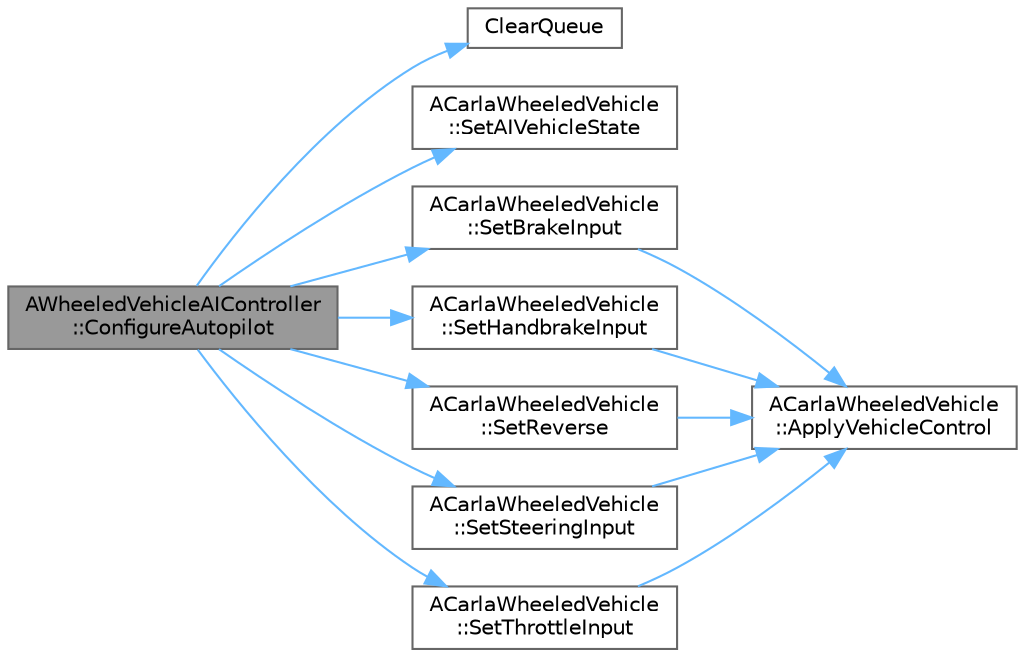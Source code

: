 digraph "AWheeledVehicleAIController::ConfigureAutopilot"
{
 // INTERACTIVE_SVG=YES
 // LATEX_PDF_SIZE
  bgcolor="transparent";
  edge [fontname=Helvetica,fontsize=10,labelfontname=Helvetica,labelfontsize=10];
  node [fontname=Helvetica,fontsize=10,shape=box,height=0.2,width=0.4];
  rankdir="LR";
  Node1 [id="Node000001",label="AWheeledVehicleAIController\l::ConfigureAutopilot",height=0.2,width=0.4,color="gray40", fillcolor="grey60", style="filled", fontcolor="black",tooltip=" "];
  Node1 -> Node2 [id="edge1_Node000001_Node000002",color="steelblue1",style="solid",tooltip=" "];
  Node2 [id="Node000002",label="ClearQueue",height=0.2,width=0.4,color="grey40", fillcolor="white", style="filled",URL="$d8/de0/WheeledVehicleAIController_8cpp.html#ab9ac127e37ab6847232563c41023b95f",tooltip=" "];
  Node1 -> Node3 [id="edge2_Node000001_Node000003",color="steelblue1",style="solid",tooltip=" "];
  Node3 [id="Node000003",label="ACarlaWheeledVehicle\l::SetAIVehicleState",height=0.2,width=0.4,color="grey40", fillcolor="white", style="filled",URL="$d5/d70/classACarlaWheeledVehicle.html#a16e21eb67c7a0d681cb08461fe5b12d9",tooltip=" "];
  Node1 -> Node4 [id="edge3_Node000001_Node000004",color="steelblue1",style="solid",tooltip=" "];
  Node4 [id="Node000004",label="ACarlaWheeledVehicle\l::SetBrakeInput",height=0.2,width=0.4,color="grey40", fillcolor="white", style="filled",URL="$d5/d70/classACarlaWheeledVehicle.html#a7875f3df32426e9a3d2fe5ad26d66394",tooltip=" "];
  Node4 -> Node5 [id="edge4_Node000004_Node000005",color="steelblue1",style="solid",tooltip=" "];
  Node5 [id="Node000005",label="ACarlaWheeledVehicle\l::ApplyVehicleControl",height=0.2,width=0.4,color="grey40", fillcolor="white", style="filled",URL="$d5/d70/classACarlaWheeledVehicle.html#ab4b3d9f052562127d457c33368449cf6",tooltip=" "];
  Node1 -> Node6 [id="edge5_Node000001_Node000006",color="steelblue1",style="solid",tooltip=" "];
  Node6 [id="Node000006",label="ACarlaWheeledVehicle\l::SetHandbrakeInput",height=0.2,width=0.4,color="grey40", fillcolor="white", style="filled",URL="$d5/d70/classACarlaWheeledVehicle.html#aedb75d26bc16fded274847e17b2fc2e0",tooltip=" "];
  Node6 -> Node5 [id="edge6_Node000006_Node000005",color="steelblue1",style="solid",tooltip=" "];
  Node1 -> Node7 [id="edge7_Node000001_Node000007",color="steelblue1",style="solid",tooltip=" "];
  Node7 [id="Node000007",label="ACarlaWheeledVehicle\l::SetReverse",height=0.2,width=0.4,color="grey40", fillcolor="white", style="filled",URL="$d5/d70/classACarlaWheeledVehicle.html#a2c892cee65f6020b524416f28a91789d",tooltip=" "];
  Node7 -> Node5 [id="edge8_Node000007_Node000005",color="steelblue1",style="solid",tooltip=" "];
  Node1 -> Node8 [id="edge9_Node000001_Node000008",color="steelblue1",style="solid",tooltip=" "];
  Node8 [id="Node000008",label="ACarlaWheeledVehicle\l::SetSteeringInput",height=0.2,width=0.4,color="grey40", fillcolor="white", style="filled",URL="$d5/d70/classACarlaWheeledVehicle.html#a9bf27ed6af2ead960c445856e400c92d",tooltip=" "];
  Node8 -> Node5 [id="edge10_Node000008_Node000005",color="steelblue1",style="solid",tooltip=" "];
  Node1 -> Node9 [id="edge11_Node000001_Node000009",color="steelblue1",style="solid",tooltip=" "];
  Node9 [id="Node000009",label="ACarlaWheeledVehicle\l::SetThrottleInput",height=0.2,width=0.4,color="grey40", fillcolor="white", style="filled",URL="$d5/d70/classACarlaWheeledVehicle.html#a1e7459723cd6f5f38e5ae678ceae97a8",tooltip=" "];
  Node9 -> Node5 [id="edge12_Node000009_Node000005",color="steelblue1",style="solid",tooltip=" "];
}
